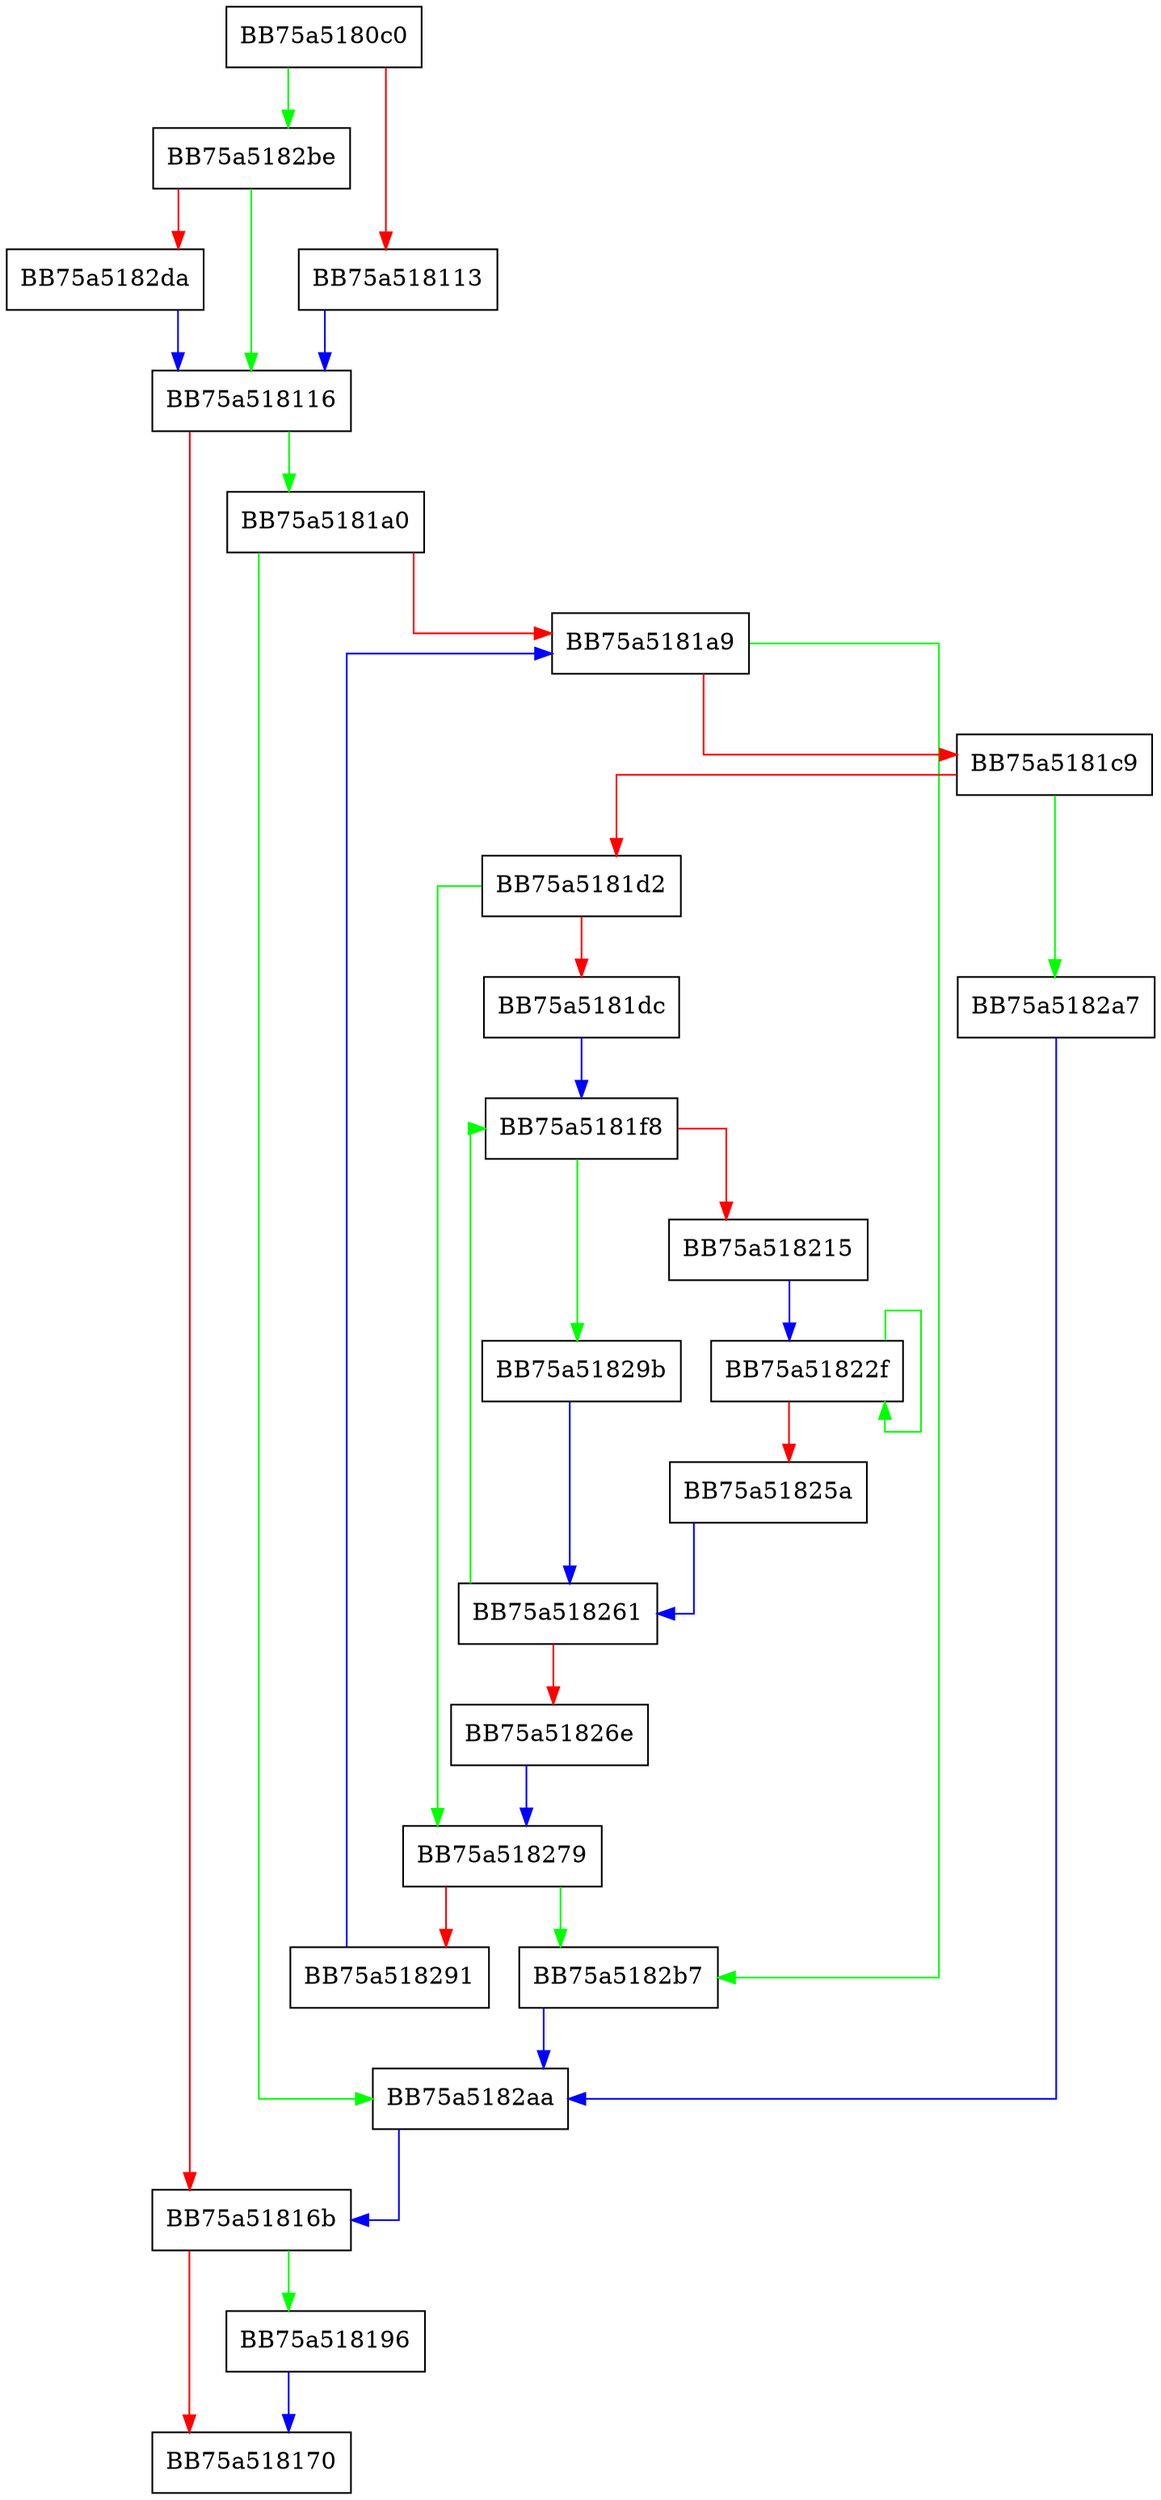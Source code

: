 digraph DESTransform {
  node [shape="box"];
  graph [splines=ortho];
  BB75a5180c0 -> BB75a5182be [color="green"];
  BB75a5180c0 -> BB75a518113 [color="red"];
  BB75a518113 -> BB75a518116 [color="blue"];
  BB75a518116 -> BB75a5181a0 [color="green"];
  BB75a518116 -> BB75a51816b [color="red"];
  BB75a51816b -> BB75a518196 [color="green"];
  BB75a51816b -> BB75a518170 [color="red"];
  BB75a518196 -> BB75a518170 [color="blue"];
  BB75a5181a0 -> BB75a5182aa [color="green"];
  BB75a5181a0 -> BB75a5181a9 [color="red"];
  BB75a5181a9 -> BB75a5182b7 [color="green"];
  BB75a5181a9 -> BB75a5181c9 [color="red"];
  BB75a5181c9 -> BB75a5182a7 [color="green"];
  BB75a5181c9 -> BB75a5181d2 [color="red"];
  BB75a5181d2 -> BB75a518279 [color="green"];
  BB75a5181d2 -> BB75a5181dc [color="red"];
  BB75a5181dc -> BB75a5181f8 [color="blue"];
  BB75a5181f8 -> BB75a51829b [color="green"];
  BB75a5181f8 -> BB75a518215 [color="red"];
  BB75a518215 -> BB75a51822f [color="blue"];
  BB75a51822f -> BB75a51822f [color="green"];
  BB75a51822f -> BB75a51825a [color="red"];
  BB75a51825a -> BB75a518261 [color="blue"];
  BB75a518261 -> BB75a5181f8 [color="green"];
  BB75a518261 -> BB75a51826e [color="red"];
  BB75a51826e -> BB75a518279 [color="blue"];
  BB75a518279 -> BB75a5182b7 [color="green"];
  BB75a518279 -> BB75a518291 [color="red"];
  BB75a518291 -> BB75a5181a9 [color="blue"];
  BB75a51829b -> BB75a518261 [color="blue"];
  BB75a5182a7 -> BB75a5182aa [color="blue"];
  BB75a5182aa -> BB75a51816b [color="blue"];
  BB75a5182b7 -> BB75a5182aa [color="blue"];
  BB75a5182be -> BB75a518116 [color="green"];
  BB75a5182be -> BB75a5182da [color="red"];
  BB75a5182da -> BB75a518116 [color="blue"];
}